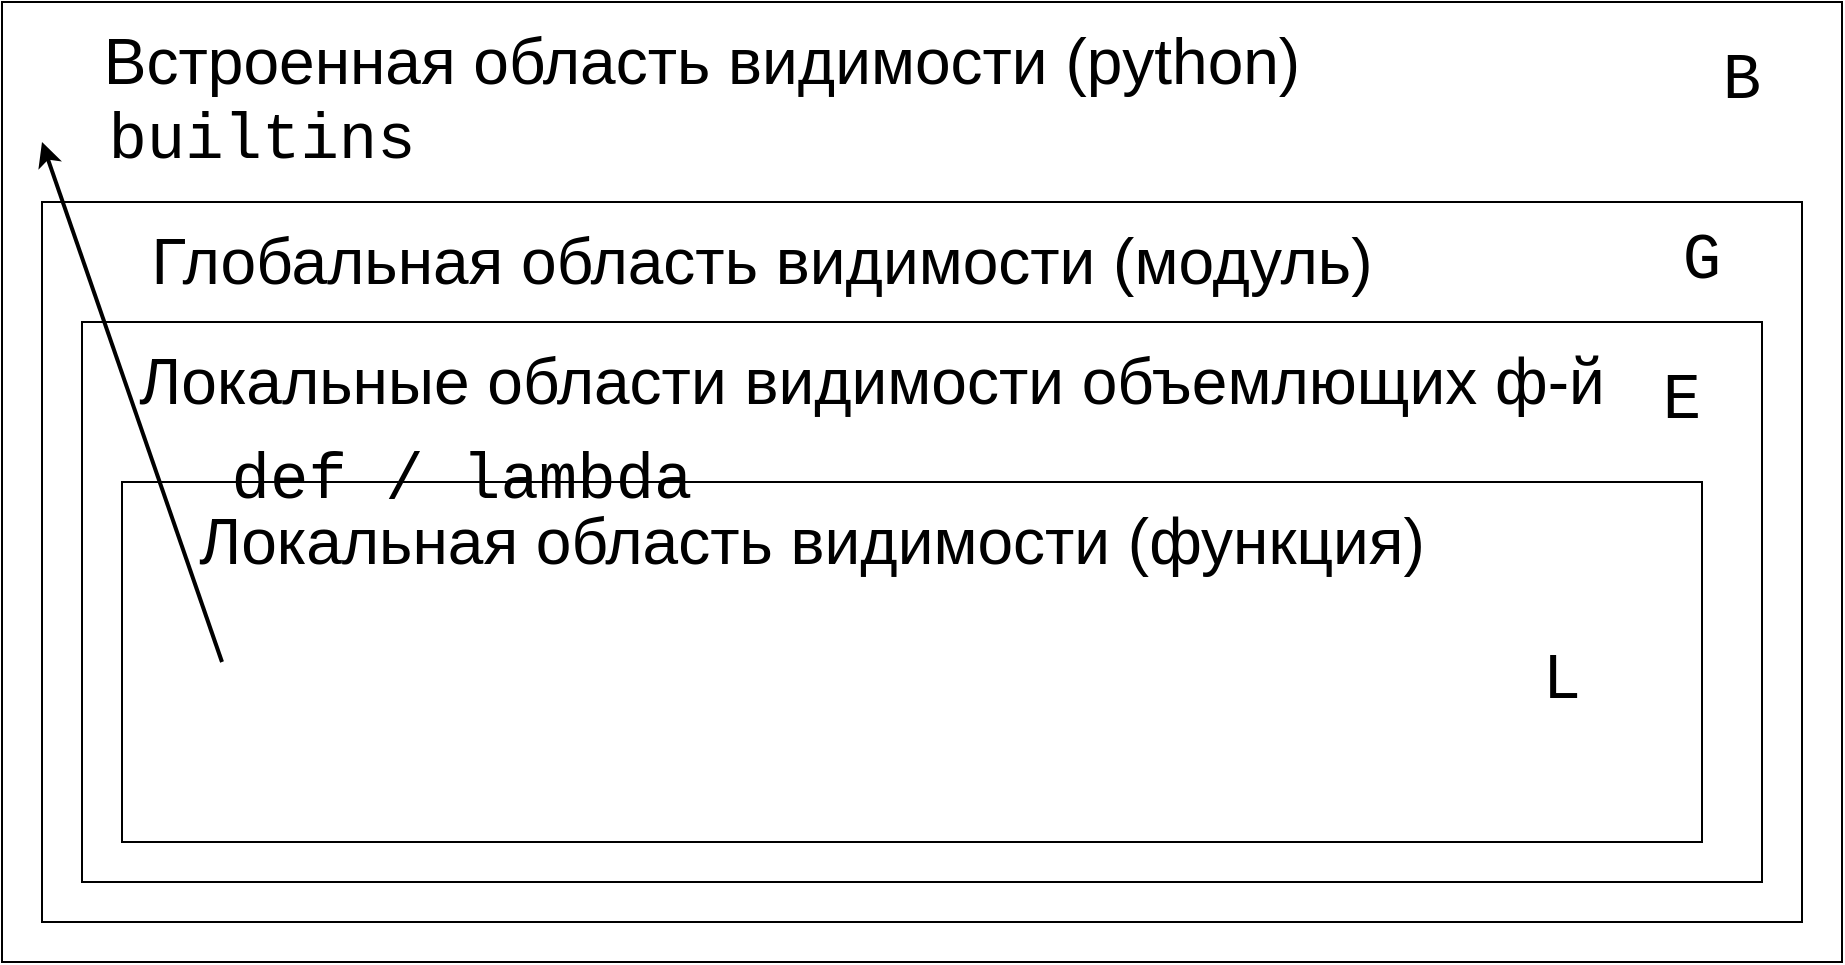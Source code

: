 <mxfile>
    <diagram id="f3d42d45-5374-dc05-74ab-4f55b61450d6" name="Page-1">
        <mxGraphModel dx="681" dy="657" grid="1" gridSize="10" guides="1" tooltips="1" connect="1" arrows="1" fold="1" page="1" pageScale="1" pageWidth="827" pageHeight="1169" math="0" shadow="0">
            <root>
                <mxCell id="0"/>
                <mxCell id="1" parent="0"/>
                <mxCell id="2" value="" style="rounded=0;whiteSpace=wrap;html=1;" parent="1" vertex="1">
                    <mxGeometry x="60" y="40" width="920" height="480" as="geometry"/>
                </mxCell>
                <mxCell id="4" value="Встроенная область видимости (python)" style="text;html=1;strokeColor=none;fillColor=none;align=center;verticalAlign=middle;whiteSpace=wrap;rounded=0;fontSize=32;" parent="1" vertex="1">
                    <mxGeometry x="70" y="50" width="680" height="40" as="geometry"/>
                </mxCell>
                <mxCell id="5" value="builtins" style="text;html=1;strokeColor=none;fillColor=none;align=center;verticalAlign=middle;whiteSpace=wrap;rounded=0;fontSize=32;fontFamily=Courier New;" parent="1" vertex="1">
                    <mxGeometry x="170" y="100" width="40" height="20" as="geometry"/>
                </mxCell>
                <mxCell id="6" value="" style="rounded=0;whiteSpace=wrap;html=1;fontFamily=Courier New;fontSize=32;" parent="1" vertex="1">
                    <mxGeometry x="80" y="140" width="880" height="360" as="geometry"/>
                </mxCell>
                <mxCell id="7" value="Глобальная область видимости (модуль)" style="text;html=1;strokeColor=none;fillColor=none;align=center;verticalAlign=middle;whiteSpace=wrap;rounded=0;fontSize=32;" parent="1" vertex="1">
                    <mxGeometry x="100" y="150" width="680" height="40" as="geometry"/>
                </mxCell>
                <mxCell id="9" value="" style="rounded=0;whiteSpace=wrap;html=1;fontFamily=Courier New;fontSize=32;" parent="1" vertex="1">
                    <mxGeometry x="100" y="200" width="840" height="280" as="geometry"/>
                </mxCell>
                <mxCell id="10" value="Локальные области видимости объемлющих ф-й" style="text;html=1;strokeColor=none;fillColor=none;align=center;verticalAlign=middle;whiteSpace=wrap;rounded=0;fontSize=32;" parent="1" vertex="1">
                    <mxGeometry x="110" y="210" width="770" height="40" as="geometry"/>
                </mxCell>
                <mxCell id="11" value="" style="rounded=0;whiteSpace=wrap;html=1;fontFamily=Courier New;fontSize=32;" parent="1" vertex="1">
                    <mxGeometry x="120" y="280" width="790" height="180" as="geometry"/>
                </mxCell>
                <mxCell id="12" value="&lt;div style=&quot;text-align: left&quot;&gt;&lt;span&gt;Локальная область видимости (функция)&lt;/span&gt;&lt;/div&gt;" style="text;html=1;strokeColor=none;fillColor=none;align=center;verticalAlign=middle;whiteSpace=wrap;rounded=0;fontSize=32;" parent="1" vertex="1">
                    <mxGeometry x="80" y="290" width="770" height="40" as="geometry"/>
                </mxCell>
                <mxCell id="13" value="def / lambda" style="text;html=1;strokeColor=none;fillColor=none;align=center;verticalAlign=middle;whiteSpace=wrap;rounded=0;fontSize=32;fontFamily=Courier New;" parent="1" vertex="1">
                    <mxGeometry x="130" y="270" width="320" height="20" as="geometry"/>
                </mxCell>
                <mxCell id="14" value="L" style="text;html=1;strokeColor=none;fillColor=none;align=center;verticalAlign=middle;whiteSpace=wrap;rounded=0;fontFamily=Courier New;fontSize=32;" parent="1" vertex="1">
                    <mxGeometry x="820" y="370" width="40" height="20" as="geometry"/>
                </mxCell>
                <mxCell id="15" value="E" style="text;html=1;strokeColor=none;fillColor=none;align=center;verticalAlign=middle;whiteSpace=wrap;rounded=0;fontFamily=Courier New;fontSize=32;" parent="1" vertex="1">
                    <mxGeometry x="880" y="230" width="40" height="20" as="geometry"/>
                </mxCell>
                <mxCell id="16" value="G" style="text;html=1;strokeColor=none;fillColor=none;align=center;verticalAlign=middle;whiteSpace=wrap;rounded=0;fontFamily=Courier New;fontSize=32;" parent="1" vertex="1">
                    <mxGeometry x="890" y="160" width="40" height="20" as="geometry"/>
                </mxCell>
                <mxCell id="17" value="B" style="text;html=1;strokeColor=none;fillColor=none;align=center;verticalAlign=middle;whiteSpace=wrap;rounded=0;fontFamily=Courier New;fontSize=32;" parent="1" vertex="1">
                    <mxGeometry x="910" y="70" width="40" height="20" as="geometry"/>
                </mxCell>
                <mxCell id="18" value="" style="endArrow=classic;html=1;strokeWidth=2;" parent="1" edge="1">
                    <mxGeometry width="50" height="50" relative="1" as="geometry">
                        <mxPoint x="170" y="370" as="sourcePoint"/>
                        <mxPoint x="80" y="110" as="targetPoint"/>
                    </mxGeometry>
                </mxCell>
            </root>
        </mxGraphModel>
    </diagram>
</mxfile>